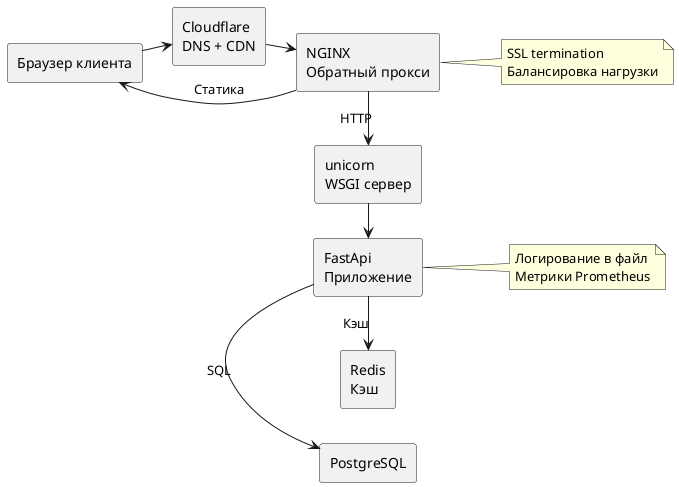 @startuml
left to right direction

rectangle "Браузер клиента" as browser

rectangle "Cloudflare\nDNS + CDN" as cloudflare
rectangle "NGINX\nОбратный прокси" as nginx
rectangle "unicorn\nWSGI сервер" as gunicorn
rectangle "FastApi\nПриложение" as fastapi
rectangle "PostgreSQL" as postgres
rectangle "Redis\nКэш" as redis

browser -> cloudflare : HTTPS
cloudflare -> nginx : HTTPS
nginx -> gunicorn : HTTP
gunicorn -> fastapi
fastapi -> postgres : SQL
fastapi -> redis : Кэш
nginx --> browser : Статика

note right of nginx
  SSL termination
  Балансировка нагрузки
end note

note right of fastapi
  Логирование в файл
  Метрики Prometheus
end note
@enduml
